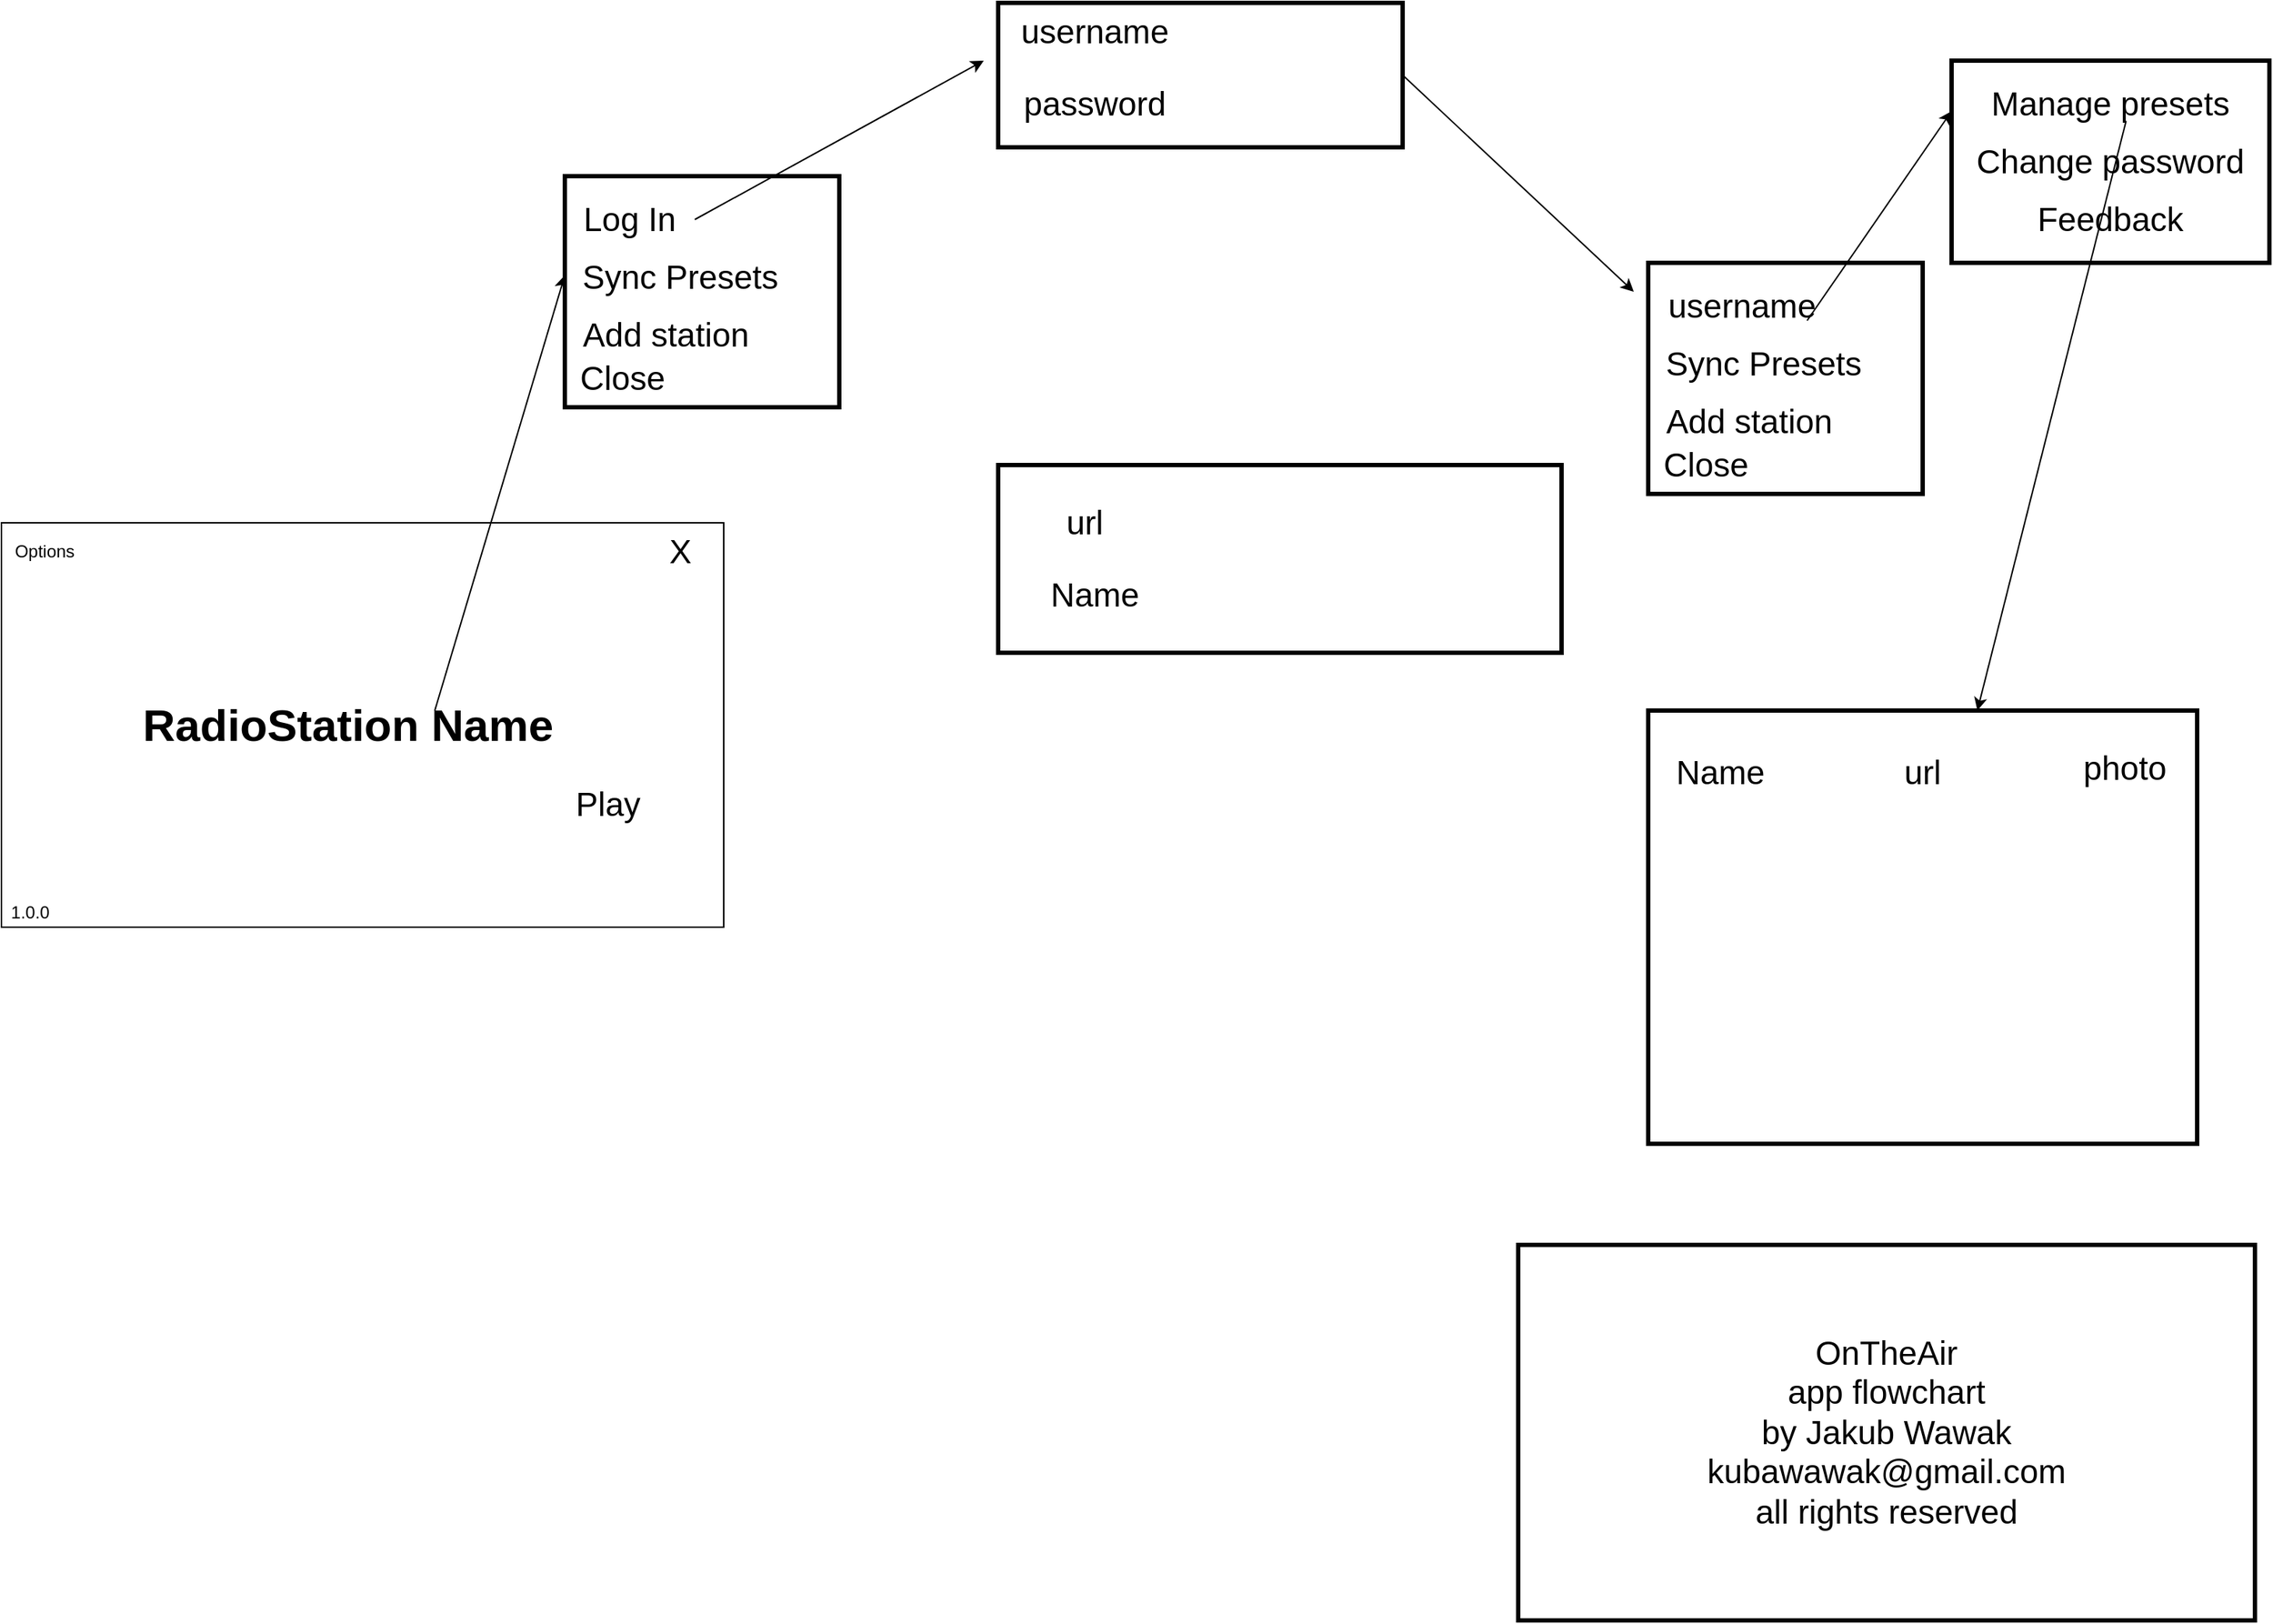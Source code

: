 <mxfile version="14.1.8" type="device"><diagram id="kx2N-r-9kB1fuR-3Fu7r" name="Strona-1"><mxGraphModel dx="2172" dy="1632" grid="1" gridSize="10" guides="1" tooltips="1" connect="1" arrows="1" fold="1" page="1" pageScale="1" pageWidth="1654" pageHeight="1169" math="0" shadow="0"><root><mxCell id="0"/><mxCell id="1" parent="0"/><mxCell id="WXxPA6zpqCV3CfKmI-li-40" value="" style="rounded=0;whiteSpace=wrap;html=1;strokeWidth=3;fontSize=23;" vertex="1" parent="1"><mxGeometry x="1230" y="540" width="340" height="230" as="geometry"/></mxCell><mxCell id="WXxPA6zpqCV3CfKmI-li-1" value="" style="rounded=0;whiteSpace=wrap;html=1;" vertex="1" parent="1"><mxGeometry x="70" y="390" width="500" height="280" as="geometry"/></mxCell><mxCell id="WXxPA6zpqCV3CfKmI-li-2" value="Options" style="text;html=1;strokeColor=none;fillColor=none;align=center;verticalAlign=middle;whiteSpace=wrap;rounded=0;" vertex="1" parent="1"><mxGeometry x="80" y="400" width="40" height="20" as="geometry"/></mxCell><mxCell id="WXxPA6zpqCV3CfKmI-li-3" value="&lt;font style=&quot;font-size: 31px&quot;&gt;&lt;b&gt;RadioStation Name&lt;/b&gt;&lt;/font&gt;" style="text;html=1;strokeColor=none;fillColor=none;align=center;verticalAlign=middle;whiteSpace=wrap;rounded=0;strokeWidth=3;" vertex="1" parent="1"><mxGeometry x="160" y="520" width="300" height="20" as="geometry"/></mxCell><mxCell id="WXxPA6zpqCV3CfKmI-li-4" value="Play" style="text;html=1;strokeColor=none;fillColor=none;align=center;verticalAlign=middle;whiteSpace=wrap;rounded=0;fontSize=23;" vertex="1" parent="1"><mxGeometry x="470" y="575" width="40" height="20" as="geometry"/></mxCell><mxCell id="WXxPA6zpqCV3CfKmI-li-5" value="X" style="text;html=1;strokeColor=none;fillColor=none;align=center;verticalAlign=middle;whiteSpace=wrap;rounded=0;fontSize=23;" vertex="1" parent="1"><mxGeometry x="520" y="400" width="40" height="20" as="geometry"/></mxCell><mxCell id="WXxPA6zpqCV3CfKmI-li-7" value="1.0.0" style="text;html=1;strokeColor=none;fillColor=none;align=center;verticalAlign=middle;whiteSpace=wrap;rounded=0;" vertex="1" parent="1"><mxGeometry x="70" y="650" width="40" height="20" as="geometry"/></mxCell><mxCell id="WXxPA6zpqCV3CfKmI-li-8" value="" style="endArrow=classic;html=1;fontSize=23;" edge="1" parent="1"><mxGeometry width="50" height="50" relative="1" as="geometry"><mxPoint x="370" y="520" as="sourcePoint"/><mxPoint x="460" y="218.621" as="targetPoint"/></mxGeometry></mxCell><mxCell id="WXxPA6zpqCV3CfKmI-li-9" value="" style="rounded=0;whiteSpace=wrap;html=1;strokeWidth=3;fontSize=23;" vertex="1" parent="1"><mxGeometry x="460" y="150" width="190" height="160" as="geometry"/></mxCell><mxCell id="WXxPA6zpqCV3CfKmI-li-10" value="Log In" style="text;html=1;strokeColor=none;fillColor=none;align=center;verticalAlign=middle;whiteSpace=wrap;rounded=0;fontSize=23;" vertex="1" parent="1"><mxGeometry x="460" y="170" width="90" height="20" as="geometry"/></mxCell><mxCell id="WXxPA6zpqCV3CfKmI-li-11" value="Sync Presets" style="text;html=1;strokeColor=none;fillColor=none;align=center;verticalAlign=middle;whiteSpace=wrap;rounded=0;fontSize=23;" vertex="1" parent="1"><mxGeometry x="470" y="210" width="140" height="20" as="geometry"/></mxCell><mxCell id="WXxPA6zpqCV3CfKmI-li-12" value="Add station" style="text;html=1;strokeColor=none;fillColor=none;align=center;verticalAlign=middle;whiteSpace=wrap;rounded=0;fontSize=23;" vertex="1" parent="1"><mxGeometry x="460" y="250" width="140" height="20" as="geometry"/></mxCell><mxCell id="WXxPA6zpqCV3CfKmI-li-13" value="Close" style="text;html=1;strokeColor=none;fillColor=none;align=center;verticalAlign=middle;whiteSpace=wrap;rounded=0;fontSize=23;" vertex="1" parent="1"><mxGeometry x="430" y="280" width="140" height="20" as="geometry"/></mxCell><mxCell id="WXxPA6zpqCV3CfKmI-li-15" value="" style="endArrow=classic;html=1;fontSize=23;exitX=1;exitY=0.5;exitDx=0;exitDy=0;" edge="1" parent="1" source="WXxPA6zpqCV3CfKmI-li-10"><mxGeometry width="50" height="50" relative="1" as="geometry"><mxPoint x="670" y="260" as="sourcePoint"/><mxPoint x="750" y="70" as="targetPoint"/></mxGeometry></mxCell><mxCell id="WXxPA6zpqCV3CfKmI-li-16" value="" style="rounded=0;whiteSpace=wrap;html=1;strokeWidth=3;fontSize=23;" vertex="1" parent="1"><mxGeometry x="760" y="30" width="280" height="100" as="geometry"/></mxCell><mxCell id="WXxPA6zpqCV3CfKmI-li-17" value="username" style="text;html=1;strokeColor=none;fillColor=none;align=center;verticalAlign=middle;whiteSpace=wrap;rounded=0;fontSize=23;" vertex="1" parent="1"><mxGeometry x="807" y="40" width="40" height="20" as="geometry"/></mxCell><mxCell id="WXxPA6zpqCV3CfKmI-li-18" value="password" style="text;html=1;strokeColor=none;fillColor=none;align=center;verticalAlign=middle;whiteSpace=wrap;rounded=0;fontSize=23;" vertex="1" parent="1"><mxGeometry x="807" y="90" width="40" height="20" as="geometry"/></mxCell><mxCell id="WXxPA6zpqCV3CfKmI-li-19" value="" style="endArrow=classic;html=1;fontSize=23;exitX=1;exitY=0.5;exitDx=0;exitDy=0;" edge="1" parent="1" source="WXxPA6zpqCV3CfKmI-li-16"><mxGeometry width="50" height="50" relative="1" as="geometry"><mxPoint x="830" y="260" as="sourcePoint"/><mxPoint x="1200" y="230" as="targetPoint"/></mxGeometry></mxCell><mxCell id="WXxPA6zpqCV3CfKmI-li-21" value="" style="rounded=0;whiteSpace=wrap;html=1;strokeWidth=3;fontSize=23;" vertex="1" parent="1"><mxGeometry x="1210" y="210" width="190" height="160" as="geometry"/></mxCell><mxCell id="WXxPA6zpqCV3CfKmI-li-22" value="username" style="text;html=1;strokeColor=none;fillColor=none;align=center;verticalAlign=middle;whiteSpace=wrap;rounded=0;fontSize=23;" vertex="1" parent="1"><mxGeometry x="1230" y="230" width="90" height="20" as="geometry"/></mxCell><mxCell id="WXxPA6zpqCV3CfKmI-li-23" value="Sync Presets" style="text;html=1;strokeColor=none;fillColor=none;align=center;verticalAlign=middle;whiteSpace=wrap;rounded=0;fontSize=23;" vertex="1" parent="1"><mxGeometry x="1220" y="270" width="140" height="20" as="geometry"/></mxCell><mxCell id="WXxPA6zpqCV3CfKmI-li-24" value="Add station" style="text;html=1;strokeColor=none;fillColor=none;align=center;verticalAlign=middle;whiteSpace=wrap;rounded=0;fontSize=23;" vertex="1" parent="1"><mxGeometry x="1210" y="310" width="140" height="20" as="geometry"/></mxCell><mxCell id="WXxPA6zpqCV3CfKmI-li-25" value="Close" style="text;html=1;strokeColor=none;fillColor=none;align=center;verticalAlign=middle;whiteSpace=wrap;rounded=0;fontSize=23;" vertex="1" parent="1"><mxGeometry x="1180" y="340" width="140" height="20" as="geometry"/></mxCell><mxCell id="WXxPA6zpqCV3CfKmI-li-26" value="" style="rounded=0;whiteSpace=wrap;html=1;strokeWidth=3;fontSize=23;" vertex="1" parent="1"><mxGeometry x="1420" y="70" width="220" height="140" as="geometry"/></mxCell><mxCell id="WXxPA6zpqCV3CfKmI-li-27" value="" style="endArrow=classic;html=1;fontSize=23;entryX=0;entryY=0.25;entryDx=0;entryDy=0;exitX=1;exitY=1;exitDx=0;exitDy=0;" edge="1" parent="1" source="WXxPA6zpqCV3CfKmI-li-22" target="WXxPA6zpqCV3CfKmI-li-26"><mxGeometry width="50" height="50" relative="1" as="geometry"><mxPoint x="1270" y="250" as="sourcePoint"/><mxPoint x="1320" y="200" as="targetPoint"/></mxGeometry></mxCell><mxCell id="WXxPA6zpqCV3CfKmI-li-28" value="Manage presets" style="text;html=1;strokeColor=none;fillColor=none;align=center;verticalAlign=middle;whiteSpace=wrap;rounded=0;fontSize=23;" vertex="1" parent="1"><mxGeometry x="1430" y="90" width="200" height="20" as="geometry"/></mxCell><mxCell id="WXxPA6zpqCV3CfKmI-li-29" value="Change password&lt;span style=&quot;color: rgba(0 , 0 , 0 , 0) ; font-family: monospace ; font-size: 0px&quot;&gt;%3CmxGraphModel%3E%3Croot%3E%3CmxCell%20id%3D%220%22%2F%3E%3CmxCell%20id%3D%221%22%20parent%3D%220%22%2F%3E%3CmxCell%20id%3D%222%22%20value%3D%22Manage%20presets%22%20style%3D%22text%3Bhtml%3D1%3BstrokeColor%3Dnone%3BfillColor%3Dnone%3Balign%3Dcenter%3BverticalAlign%3Dmiddle%3BwhiteSpace%3Dwrap%3Brounded%3D0%3BfontSize%3D23%3B%22%20vertex%3D%221%22%20parent%3D%221%22%3E%3CmxGeometry%20x%3D%221430%22%20y%3D%2290%22%20width%3D%22200%22%20height%3D%2220%22%20as%3D%22geometry%22%2F%3E%3C%2FmxCell%3E%3C%2Froot%3E%3C%2FmxGraphModel%3E&lt;/span&gt;" style="text;html=1;strokeColor=none;fillColor=none;align=center;verticalAlign=middle;whiteSpace=wrap;rounded=0;fontSize=23;" vertex="1" parent="1"><mxGeometry x="1430" y="130" width="200" height="20" as="geometry"/></mxCell><mxCell id="WXxPA6zpqCV3CfKmI-li-30" value="Feedback" style="text;html=1;strokeColor=none;fillColor=none;align=center;verticalAlign=middle;whiteSpace=wrap;rounded=0;fontSize=23;" vertex="1" parent="1"><mxGeometry x="1430" y="170" width="200" height="20" as="geometry"/></mxCell><mxCell id="WXxPA6zpqCV3CfKmI-li-31" value="" style="rounded=0;whiteSpace=wrap;html=1;strokeWidth=3;fontSize=23;" vertex="1" parent="1"><mxGeometry x="760" y="350" width="390" height="130" as="geometry"/></mxCell><mxCell id="WXxPA6zpqCV3CfKmI-li-32" value="url" style="text;html=1;strokeColor=none;fillColor=none;align=center;verticalAlign=middle;whiteSpace=wrap;rounded=0;fontSize=23;" vertex="1" parent="1"><mxGeometry x="800" y="380" width="40" height="20" as="geometry"/></mxCell><mxCell id="WXxPA6zpqCV3CfKmI-li-34" value="Name" style="text;html=1;strokeColor=none;fillColor=none;align=center;verticalAlign=middle;whiteSpace=wrap;rounded=0;fontSize=23;" vertex="1" parent="1"><mxGeometry x="807" y="430" width="40" height="20" as="geometry"/></mxCell><mxCell id="WXxPA6zpqCV3CfKmI-li-36" value="" style="rounded=0;whiteSpace=wrap;html=1;strokeWidth=3;fontSize=23;" vertex="1" parent="1"><mxGeometry x="1210" y="520" width="380" height="300" as="geometry"/></mxCell><mxCell id="WXxPA6zpqCV3CfKmI-li-37" value="Name" style="text;html=1;strokeColor=none;fillColor=none;align=center;verticalAlign=middle;whiteSpace=wrap;rounded=0;fontSize=23;" vertex="1" parent="1"><mxGeometry x="1240" y="550" width="40" height="25" as="geometry"/></mxCell><mxCell id="WXxPA6zpqCV3CfKmI-li-38" value="url" style="text;html=1;strokeColor=none;fillColor=none;align=center;verticalAlign=middle;whiteSpace=wrap;rounded=0;fontSize=23;" vertex="1" parent="1"><mxGeometry x="1380" y="552.5" width="40" height="20" as="geometry"/></mxCell><mxCell id="WXxPA6zpqCV3CfKmI-li-39" value="photo" style="text;html=1;strokeColor=none;fillColor=none;align=center;verticalAlign=middle;whiteSpace=wrap;rounded=0;fontSize=23;" vertex="1" parent="1"><mxGeometry x="1520" y="550" width="40" height="20" as="geometry"/></mxCell><mxCell id="WXxPA6zpqCV3CfKmI-li-41" value="" style="endArrow=classic;html=1;fontSize=23;exitX=0.554;exitY=1.088;exitDx=0;exitDy=0;exitPerimeter=0;" edge="1" parent="1" source="WXxPA6zpqCV3CfKmI-li-28" target="WXxPA6zpqCV3CfKmI-li-36"><mxGeometry width="50" height="50" relative="1" as="geometry"><mxPoint x="1320" y="430" as="sourcePoint"/><mxPoint x="1370" y="380" as="targetPoint"/></mxGeometry></mxCell><mxCell id="WXxPA6zpqCV3CfKmI-li-42" value="OnTheAir&lt;br&gt;app flowchart&lt;br&gt;by Jakub Wawak&lt;br&gt;kubawawak@gmail.com&lt;br&gt;all rights reserved" style="rounded=0;whiteSpace=wrap;html=1;strokeWidth=3;fontSize=23;" vertex="1" parent="1"><mxGeometry x="1120" y="890" width="510" height="260" as="geometry"/></mxCell></root></mxGraphModel></diagram></mxfile>